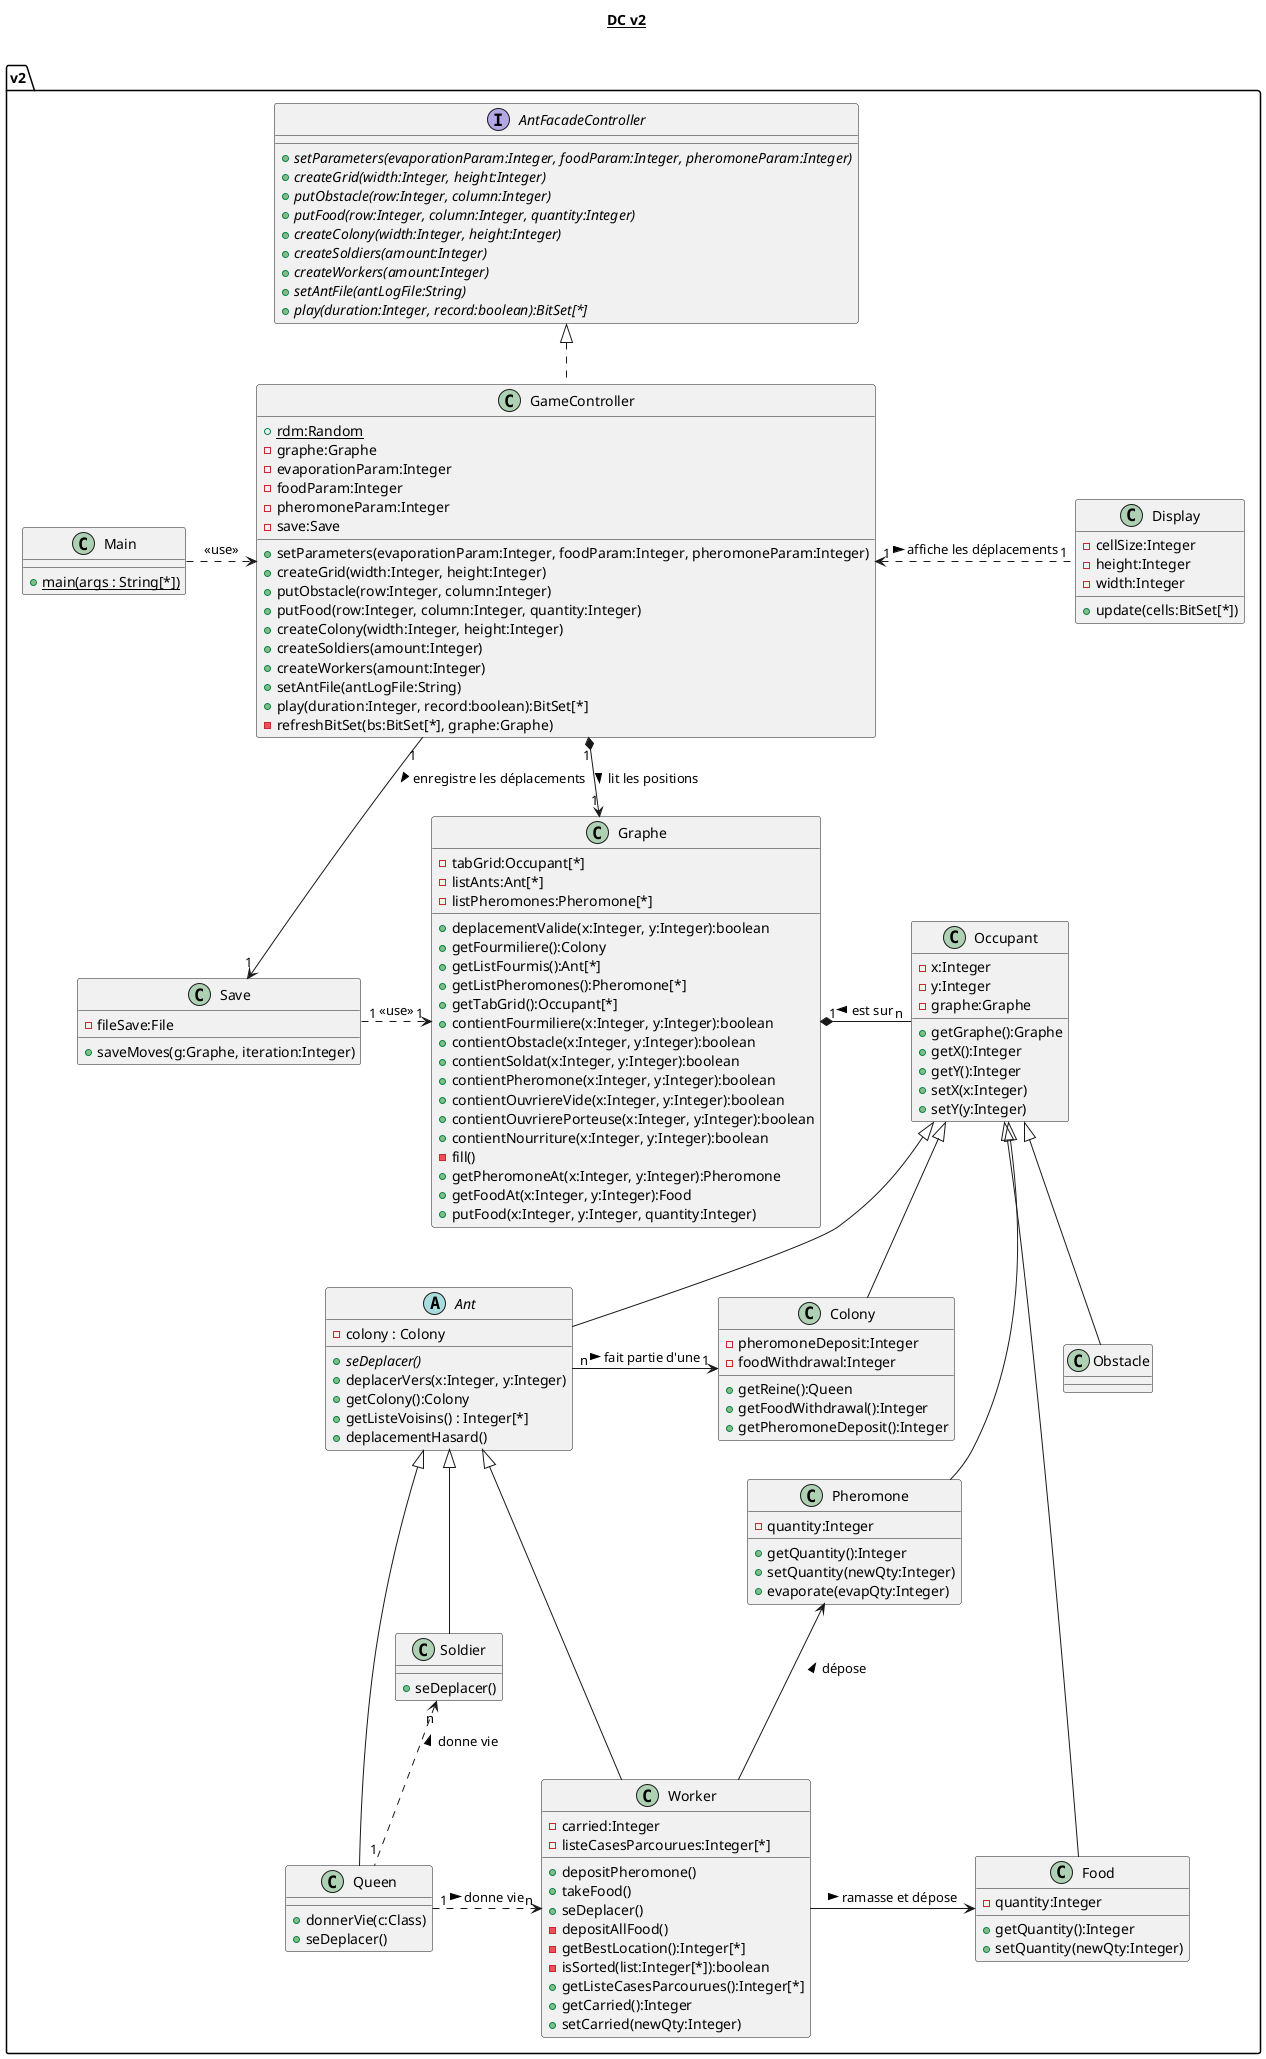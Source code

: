 @startuml

title __DC v2__\n

namespace v2 {

    abstract class Ant extends Occupant
    {
        - colony : Colony

        {abstract} + seDeplacer()
        + deplacerVers(x:Integer, y:Integer)
        + getColony():Colony
        + getListeVoisins() : Integer[*]
        + deplacementHasard()
    }

    interface AntFacadeController
    {
        {abstract} + setParameters(evaporationParam:Integer, foodParam:Integer, pheromoneParam:Integer)
        {abstract} + createGrid(width:Integer, height:Integer)
        {abstract} + putObstacle(row:Integer, column:Integer)
        {abstract} + putFood(row:Integer, column:Integer, quantity:Integer)
        {abstract} + createColony(width:Integer, height:Integer)
        {abstract} + createSoldiers(amount:Integer)
        {abstract} + createWorkers(amount:Integer)
        {abstract} + setAntFile(antLogFile:String)
        {abstract} + play(duration:Integer, record:boolean):BitSet[*]
    }

    class Colony extends Occupant
    {
        - pheromoneDeposit:Integer
        - foodWithdrawal:Integer

        + getReine():Queen
        + getFoodWithdrawal():Integer
        + getPheromoneDeposit():Integer
    }


    class Display
    {
        - cellSize:Integer
        - height:Integer
        - width:Integer

        + update(cells:BitSet[*])
    }

    class Food extends Occupant
    {
        - quantity:Integer

        + getQuantity():Integer
        + setQuantity(newQty:Integer)
    }

    class GameController implements AntFacadeController
    {
        {static} + rdm:Random
        - graphe:Graphe
        - evaporationParam:Integer
        - foodParam:Integer
        - pheromoneParam:Integer
        - save:Save

        + setParameters(evaporationParam:Integer, foodParam:Integer, pheromoneParam:Integer)
        + createGrid(width:Integer, height:Integer)
        + putObstacle(row:Integer, column:Integer)
        + putFood(row:Integer, column:Integer, quantity:Integer)
        + createColony(width:Integer, height:Integer)
        + createSoldiers(amount:Integer)
        + createWorkers(amount:Integer)
        + setAntFile(antLogFile:String)
        + play(duration:Integer, record:boolean):BitSet[*]
        - refreshBitSet(bs:BitSet[*], graphe:Graphe)
    }

    class Graphe
    {
        - tabGrid:Occupant[*]
        - listAnts:Ant[*]
        - listPheromones:Pheromone[*]

        + deplacementValide(x:Integer, y:Integer):boolean
        + getFourmiliere():Colony
        + getListFourmis():Ant[*]
        + getListPheromones():Pheromone[*]
        + getTabGrid():Occupant[*]
        + contientFourmiliere(x:Integer, y:Integer):boolean
        + contientObstacle(x:Integer, y:Integer):boolean
        + contientSoldat(x:Integer, y:Integer):boolean
        + contientPheromone(x:Integer, y:Integer):boolean
        + contientOuvriereVide(x:Integer, y:Integer):boolean
        + contientOuvrierePorteuse(x:Integer, y:Integer):boolean
        + contientNourriture(x:Integer, y:Integer):boolean
        - fill()
        + getPheromoneAt(x:Integer, y:Integer):Pheromone
        + getFoodAt(x:Integer, y:Integer):Food
        + putFood(x:Integer, y:Integer, quantity:Integer)
    }

    class Main
    {
        {static} + main(args : String[*])
    }

    class Obstacle extends Occupant
    {

    }

    class Occupant
    {
        - x:Integer
        - y:Integer
        - graphe:Graphe

        + getGraphe():Graphe
        + getX():Integer
        + getY():Integer
        + setX(x:Integer)
        + setY(y:Integer)
    }

    class Pheromone extends Occupant
    {
        - quantity:Integer

        + getQuantity():Integer
        + setQuantity(newQty:Integer)
        + evaporate(evapQty:Integer)

    }
    class Queen extends Ant
    {
        + donnerVie(c:Class)
        + seDeplacer()
    }

    class Save
    {
        - fileSave:File

        + saveMoves(g:Graphe, iteration:Integer)
    }

    class Soldier extends Ant
    {
        + seDeplacer()
    }

    class Worker extends Ant
    {
        - carried:Integer
        - listeCasesParcourues:Integer[*]

        + depositPheromone()
        + takeFood()
        + seDeplacer()
        - depositAllFood()
        - getBestLocation():Integer[*]
        - isSorted(list:Integer[*]):boolean
        + getListeCasesParcourues():Integer[*]
        + getCarried():Integer
        + setCarried(newQty:Integer)
   }

    Main .> GameController : <<use>>
    GameController "1" *-> "1" Graphe : lit les positions >
    Graphe "1" *- "n" Occupant : est sur <
    Ant "n" -> "1" Colony : fait partie d'une >
    Queen "1" .up.> "n" Soldier : donne vie >
    Queen "1" .> "n" Worker : donne vie >
    Worker -> Food : ramasse et dépose >
    Worker -up-> Pheromone : dépose >
    GameController "1" <. "1" Display : affiche les déplacements >
    GameController "1" --> "1" Save : enregistre les déplacements >
    Save "1" .> "1" Graphe : <<use>>
}
@enduml
